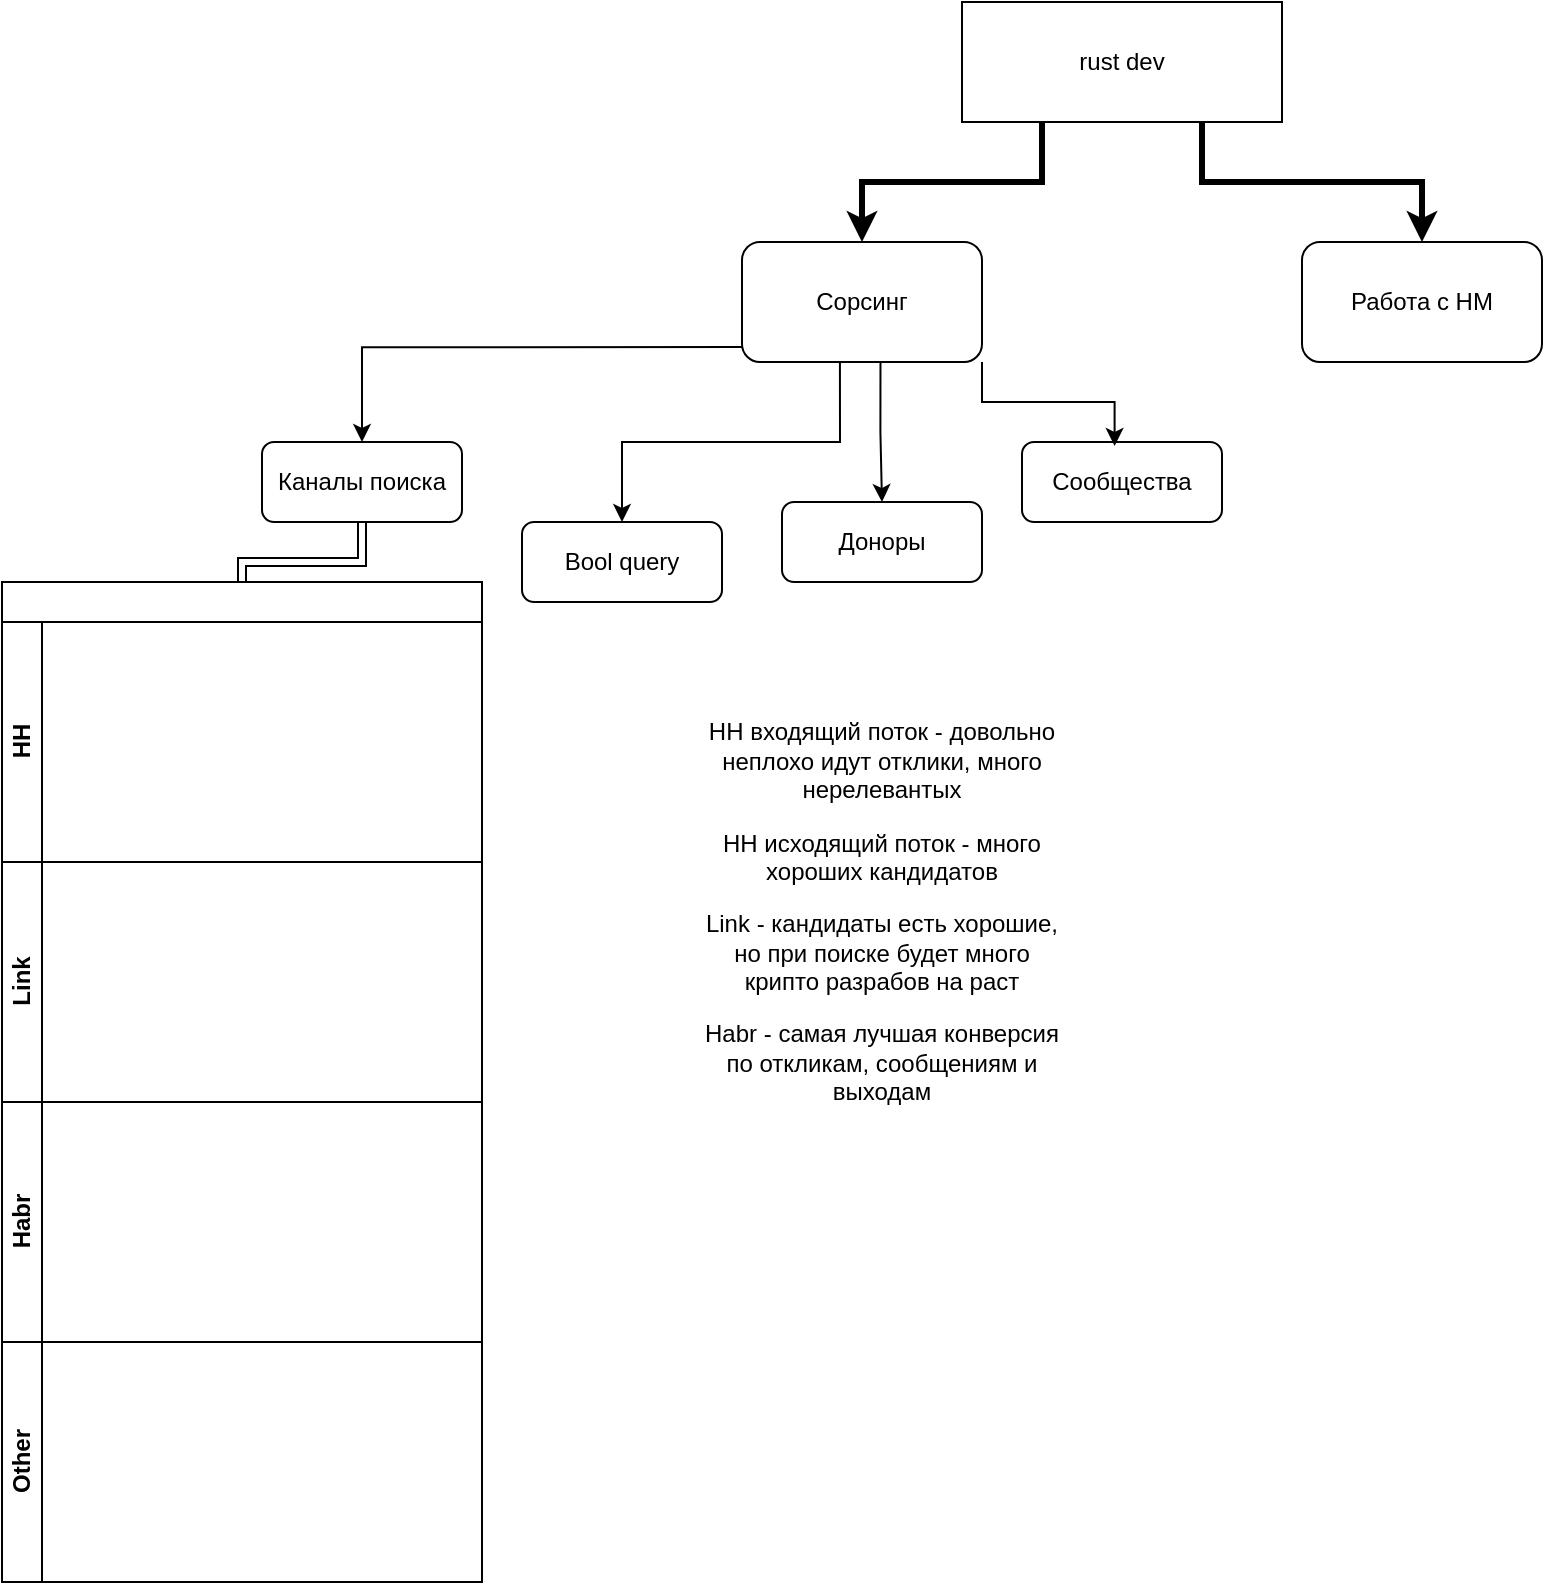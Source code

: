 <mxfile version="24.5.3" type="device">
  <diagram id="C5RBs43oDa-KdzZeNtuy" name="Page-1">
    <mxGraphModel dx="1616" dy="482" grid="1" gridSize="10" guides="1" tooltips="1" connect="1" arrows="1" fold="1" page="1" pageScale="1" pageWidth="827" pageHeight="1169" math="0" shadow="0">
      <root>
        <mxCell id="WIyWlLk6GJQsqaUBKTNV-0" />
        <mxCell id="WIyWlLk6GJQsqaUBKTNV-1" parent="WIyWlLk6GJQsqaUBKTNV-0" />
        <mxCell id="jXoVuM3e_Qo1--zNqsGF-10" style="edgeStyle=orthogonalEdgeStyle;rounded=0;orthogonalLoop=1;jettySize=auto;html=1;exitX=0.75;exitY=1;exitDx=0;exitDy=0;entryX=0.5;entryY=0;entryDx=0;entryDy=0;strokeWidth=3;" parent="WIyWlLk6GJQsqaUBKTNV-1" source="jXoVuM3e_Qo1--zNqsGF-0" target="jXoVuM3e_Qo1--zNqsGF-4" edge="1">
          <mxGeometry relative="1" as="geometry" />
        </mxCell>
        <mxCell id="jXoVuM3e_Qo1--zNqsGF-11" style="edgeStyle=orthogonalEdgeStyle;rounded=0;orthogonalLoop=1;jettySize=auto;html=1;exitX=0.25;exitY=1;exitDx=0;exitDy=0;entryX=0.5;entryY=0;entryDx=0;entryDy=0;strokeWidth=3;" parent="WIyWlLk6GJQsqaUBKTNV-1" source="jXoVuM3e_Qo1--zNqsGF-0" target="jXoVuM3e_Qo1--zNqsGF-3" edge="1">
          <mxGeometry relative="1" as="geometry" />
        </mxCell>
        <mxCell id="jXoVuM3e_Qo1--zNqsGF-0" value="rust dev" style="rounded=0;whiteSpace=wrap;html=1;" parent="WIyWlLk6GJQsqaUBKTNV-1" vertex="1">
          <mxGeometry x="320" y="60" width="160" height="60" as="geometry" />
        </mxCell>
        <mxCell id="wBSqCkKpmakKwZPVpACi-4" style="edgeStyle=orthogonalEdgeStyle;rounded=0;orthogonalLoop=1;jettySize=auto;html=1;exitX=0.002;exitY=0.876;exitDx=0;exitDy=0;entryX=0.5;entryY=0;entryDx=0;entryDy=0;exitPerimeter=0;" edge="1" parent="WIyWlLk6GJQsqaUBKTNV-1" source="jXoVuM3e_Qo1--zNqsGF-3" target="wBSqCkKpmakKwZPVpACi-3">
          <mxGeometry relative="1" as="geometry" />
        </mxCell>
        <mxCell id="wBSqCkKpmakKwZPVpACi-5" style="edgeStyle=orthogonalEdgeStyle;rounded=0;orthogonalLoop=1;jettySize=auto;html=1;exitX=0.408;exitY=0.997;exitDx=0;exitDy=0;entryX=0.5;entryY=0;entryDx=0;entryDy=0;exitPerimeter=0;" edge="1" parent="WIyWlLk6GJQsqaUBKTNV-1" source="jXoVuM3e_Qo1--zNqsGF-3" target="wBSqCkKpmakKwZPVpACi-0">
          <mxGeometry relative="1" as="geometry" />
        </mxCell>
        <mxCell id="wBSqCkKpmakKwZPVpACi-6" style="edgeStyle=orthogonalEdgeStyle;rounded=0;orthogonalLoop=1;jettySize=auto;html=1;exitX=0.577;exitY=1.001;exitDx=0;exitDy=0;entryX=0.5;entryY=0;entryDx=0;entryDy=0;exitPerimeter=0;" edge="1" parent="WIyWlLk6GJQsqaUBKTNV-1" source="jXoVuM3e_Qo1--zNqsGF-3" target="wBSqCkKpmakKwZPVpACi-2">
          <mxGeometry relative="1" as="geometry" />
        </mxCell>
        <mxCell id="jXoVuM3e_Qo1--zNqsGF-3" value="Сорсинг" style="rounded=1;whiteSpace=wrap;html=1;" parent="WIyWlLk6GJQsqaUBKTNV-1" vertex="1">
          <mxGeometry x="210" y="180" width="120" height="60" as="geometry" />
        </mxCell>
        <mxCell id="jXoVuM3e_Qo1--zNqsGF-4" value="Работа с НМ" style="rounded=1;whiteSpace=wrap;html=1;" parent="WIyWlLk6GJQsqaUBKTNV-1" vertex="1">
          <mxGeometry x="490" y="180" width="120" height="60" as="geometry" />
        </mxCell>
        <mxCell id="jXoVuM3e_Qo1--zNqsGF-7" value="&lt;p&gt;HH входящий поток - довольно неплохо идут отклики, много нерелевантых&lt;/p&gt;&lt;p&gt;HH исходящий поток - много хороших кандидатов&lt;/p&gt;&lt;p&gt;Link - кандидаты есть хорошие, но при поиске будет много крипто разрабов на раст&lt;/p&gt;&lt;p&gt;Habr - самая лучшая конверсия по откликам, сообщениям и выходам&lt;/p&gt;" style="text;html=1;align=center;verticalAlign=middle;whiteSpace=wrap;rounded=0;" parent="WIyWlLk6GJQsqaUBKTNV-1" vertex="1">
          <mxGeometry x="185" y="410" width="190" height="210" as="geometry" />
        </mxCell>
        <mxCell id="wBSqCkKpmakKwZPVpACi-0" value="Bool query" style="rounded=1;whiteSpace=wrap;html=1;" vertex="1" parent="WIyWlLk6GJQsqaUBKTNV-1">
          <mxGeometry x="100" y="320" width="100" height="40" as="geometry" />
        </mxCell>
        <mxCell id="wBSqCkKpmakKwZPVpACi-1" value="Сообщества" style="rounded=1;whiteSpace=wrap;html=1;" vertex="1" parent="WIyWlLk6GJQsqaUBKTNV-1">
          <mxGeometry x="350" y="280" width="100" height="40" as="geometry" />
        </mxCell>
        <mxCell id="wBSqCkKpmakKwZPVpACi-2" value="Доноры" style="rounded=1;whiteSpace=wrap;html=1;" vertex="1" parent="WIyWlLk6GJQsqaUBKTNV-1">
          <mxGeometry x="230" y="310" width="100" height="40" as="geometry" />
        </mxCell>
        <mxCell id="wBSqCkKpmakKwZPVpACi-18" style="edgeStyle=orthogonalEdgeStyle;rounded=0;orthogonalLoop=1;jettySize=auto;html=1;exitX=0.5;exitY=1;exitDx=0;exitDy=0;entryX=0.5;entryY=0;entryDx=0;entryDy=0;shape=link;" edge="1" parent="WIyWlLk6GJQsqaUBKTNV-1" source="wBSqCkKpmakKwZPVpACi-3" target="wBSqCkKpmakKwZPVpACi-8">
          <mxGeometry relative="1" as="geometry" />
        </mxCell>
        <mxCell id="wBSqCkKpmakKwZPVpACi-3" value="Каналы поиска" style="rounded=1;whiteSpace=wrap;html=1;" vertex="1" parent="WIyWlLk6GJQsqaUBKTNV-1">
          <mxGeometry x="-30" y="280" width="100" height="40" as="geometry" />
        </mxCell>
        <mxCell id="wBSqCkKpmakKwZPVpACi-7" style="edgeStyle=orthogonalEdgeStyle;rounded=0;orthogonalLoop=1;jettySize=auto;html=1;exitX=1;exitY=1;exitDx=0;exitDy=0;entryX=0.463;entryY=0.05;entryDx=0;entryDy=0;entryPerimeter=0;" edge="1" parent="WIyWlLk6GJQsqaUBKTNV-1" source="jXoVuM3e_Qo1--zNqsGF-3" target="wBSqCkKpmakKwZPVpACi-1">
          <mxGeometry relative="1" as="geometry" />
        </mxCell>
        <mxCell id="wBSqCkKpmakKwZPVpACi-8" value="" style="swimlane;childLayout=stackLayout;resizeParent=1;resizeParentMax=0;horizontal=1;startSize=20;horizontalStack=0;html=1;" vertex="1" parent="WIyWlLk6GJQsqaUBKTNV-1">
          <mxGeometry x="-160" y="350" width="240" height="500" as="geometry">
            <mxRectangle x="-290" y="370" width="60" height="30" as="alternateBounds" />
          </mxGeometry>
        </mxCell>
        <mxCell id="wBSqCkKpmakKwZPVpACi-9" value="HH" style="swimlane;startSize=20;horizontal=0;html=1;" vertex="1" parent="wBSqCkKpmakKwZPVpACi-8">
          <mxGeometry y="20" width="240" height="120" as="geometry" />
        </mxCell>
        <mxCell id="wBSqCkKpmakKwZPVpACi-10" value="Link" style="swimlane;startSize=20;horizontal=0;html=1;" vertex="1" parent="wBSqCkKpmakKwZPVpACi-8">
          <mxGeometry y="140" width="240" height="120" as="geometry" />
        </mxCell>
        <mxCell id="wBSqCkKpmakKwZPVpACi-11" value="Habr" style="swimlane;startSize=20;horizontal=0;html=1;" vertex="1" parent="wBSqCkKpmakKwZPVpACi-8">
          <mxGeometry y="260" width="240" height="120" as="geometry" />
        </mxCell>
        <mxCell id="wBSqCkKpmakKwZPVpACi-17" value="Other" style="swimlane;startSize=20;horizontal=0;html=1;" vertex="1" parent="wBSqCkKpmakKwZPVpACi-8">
          <mxGeometry y="380" width="240" height="120" as="geometry" />
        </mxCell>
      </root>
    </mxGraphModel>
  </diagram>
</mxfile>
